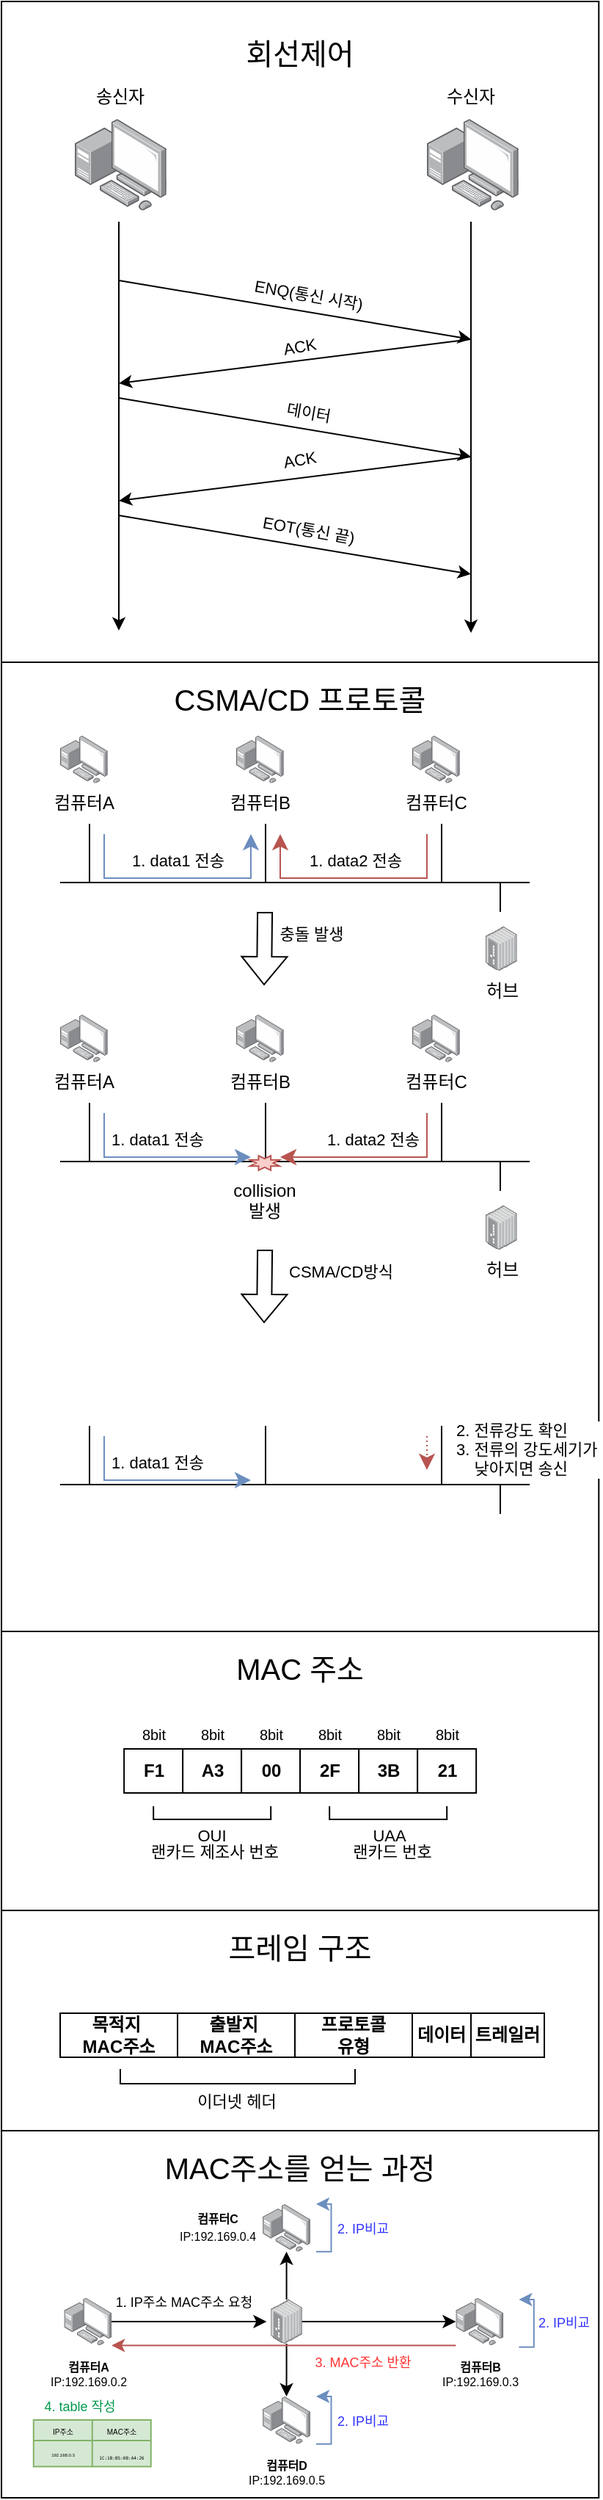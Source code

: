 <mxfile version="24.6.4" type="device">
  <diagram name="페이지-1" id="KsCMl-bCgQmfPF2eeVKp">
    <mxGraphModel dx="844" dy="642" grid="1" gridSize="10" guides="1" tooltips="1" connect="1" arrows="1" fold="1" page="1" pageScale="1" pageWidth="827" pageHeight="1169" math="0" shadow="0">
      <root>
        <mxCell id="0" />
        <mxCell id="1" parent="0" />
        <mxCell id="nM5_xXVfuns_7Hz3JYJI-85" value="" style="rounded=0;whiteSpace=wrap;html=1;" vertex="1" parent="1">
          <mxGeometry y="1450" width="407.14" height="250" as="geometry" />
        </mxCell>
        <mxCell id="nM5_xXVfuns_7Hz3JYJI-86" value="MAC주소를 얻는 과정" style="text;html=1;align=center;verticalAlign=middle;whiteSpace=wrap;rounded=0;fontSize=20;" vertex="1" parent="1">
          <mxGeometry x="107.14" y="1460" width="192.86" height="30" as="geometry" />
        </mxCell>
        <mxCell id="nM5_xXVfuns_7Hz3JYJI-48" value="" style="rounded=0;whiteSpace=wrap;html=1;" vertex="1" parent="1">
          <mxGeometry y="1300" width="407.14" height="150" as="geometry" />
        </mxCell>
        <mxCell id="nM5_xXVfuns_7Hz3JYJI-49" value="프레임 구조" style="text;html=1;align=center;verticalAlign=middle;whiteSpace=wrap;rounded=0;fontSize=20;" vertex="1" parent="1">
          <mxGeometry x="107.14" y="1310" width="192.86" height="30" as="geometry" />
        </mxCell>
        <mxCell id="nM5_xXVfuns_7Hz3JYJI-26" value="" style="rounded=0;whiteSpace=wrap;html=1;" vertex="1" parent="1">
          <mxGeometry y="1110" width="407.14" height="190" as="geometry" />
        </mxCell>
        <mxCell id="LLuFh1mj-3Ku0f0gM1qA-21" value="" style="rounded=0;whiteSpace=wrap;html=1;" parent="1" vertex="1">
          <mxGeometry y="450" width="407.14" height="660" as="geometry" />
        </mxCell>
        <mxCell id="LLuFh1mj-3Ku0f0gM1qA-18" value="" style="rounded=0;whiteSpace=wrap;html=1;" parent="1" vertex="1">
          <mxGeometry width="407.14" height="450" as="geometry" />
        </mxCell>
        <mxCell id="LLuFh1mj-3Ku0f0gM1qA-1" value="" style="image;points=[];aspect=fixed;html=1;align=center;shadow=0;dashed=0;image=img/lib/allied_telesis/computer_and_terminals/Personal_Computer_with_Server.svg;" parent="1" vertex="1">
          <mxGeometry x="50" y="80" width="62.4" height="62.4" as="geometry" />
        </mxCell>
        <mxCell id="LLuFh1mj-3Ku0f0gM1qA-2" value="" style="image;points=[];aspect=fixed;html=1;align=center;shadow=0;dashed=0;image=img/lib/allied_telesis/computer_and_terminals/Personal_Computer_with_Server.svg;" parent="1" vertex="1">
          <mxGeometry x="290" y="80" width="62.4" height="62.4" as="geometry" />
        </mxCell>
        <mxCell id="LLuFh1mj-3Ku0f0gM1qA-3" value="" style="endArrow=classic;html=1;rounded=0;" parent="1" edge="1">
          <mxGeometry width="50" height="50" relative="1" as="geometry">
            <mxPoint x="80" y="150" as="sourcePoint" />
            <mxPoint x="80" y="428.35" as="targetPoint" />
          </mxGeometry>
        </mxCell>
        <mxCell id="LLuFh1mj-3Ku0f0gM1qA-4" value="" style="endArrow=classic;html=1;rounded=0;exitX=0.481;exitY=0.988;exitDx=0;exitDy=0;exitPerimeter=0;" parent="1" edge="1">
          <mxGeometry width="50" height="50" relative="1" as="geometry">
            <mxPoint x="320.014" y="150.001" as="sourcePoint" />
            <mxPoint x="320" y="430" as="targetPoint" />
          </mxGeometry>
        </mxCell>
        <mxCell id="LLuFh1mj-3Ku0f0gM1qA-6" value="" style="endArrow=classic;html=1;rounded=0;" parent="1" edge="1">
          <mxGeometry width="50" height="50" relative="1" as="geometry">
            <mxPoint x="80" y="190" as="sourcePoint" />
            <mxPoint x="320" y="230" as="targetPoint" />
          </mxGeometry>
        </mxCell>
        <mxCell id="LLuFh1mj-3Ku0f0gM1qA-9" value="ENQ(통신 시작)" style="edgeLabel;html=1;align=center;verticalAlign=middle;resizable=0;points=[];rotation=10;" parent="LLuFh1mj-3Ku0f0gM1qA-6" vertex="1" connectable="0">
          <mxGeometry x="-0.058" y="2" relative="1" as="geometry">
            <mxPoint x="16" y="-7" as="offset" />
          </mxGeometry>
        </mxCell>
        <mxCell id="LLuFh1mj-3Ku0f0gM1qA-7" value="송신자" style="text;html=1;align=center;verticalAlign=middle;whiteSpace=wrap;rounded=0;" parent="1" vertex="1">
          <mxGeometry x="51.2" y="50" width="60" height="30" as="geometry" />
        </mxCell>
        <mxCell id="LLuFh1mj-3Ku0f0gM1qA-8" value="수신자" style="text;html=1;align=center;verticalAlign=middle;whiteSpace=wrap;rounded=0;" parent="1" vertex="1">
          <mxGeometry x="290" y="50" width="60" height="30" as="geometry" />
        </mxCell>
        <mxCell id="LLuFh1mj-3Ku0f0gM1qA-10" value="" style="endArrow=classic;html=1;rounded=0;" parent="1" edge="1">
          <mxGeometry width="50" height="50" relative="1" as="geometry">
            <mxPoint x="80" y="270" as="sourcePoint" />
            <mxPoint x="320" y="310" as="targetPoint" />
          </mxGeometry>
        </mxCell>
        <mxCell id="LLuFh1mj-3Ku0f0gM1qA-11" value="데이터" style="edgeLabel;html=1;align=center;verticalAlign=middle;resizable=0;points=[];rotation=10;" parent="LLuFh1mj-3Ku0f0gM1qA-10" vertex="1" connectable="0">
          <mxGeometry x="-0.058" y="2" relative="1" as="geometry">
            <mxPoint x="16" y="-7" as="offset" />
          </mxGeometry>
        </mxCell>
        <mxCell id="LLuFh1mj-3Ku0f0gM1qA-12" value="" style="endArrow=classic;html=1;rounded=0;" parent="1" edge="1">
          <mxGeometry width="50" height="50" relative="1" as="geometry">
            <mxPoint x="80" y="350" as="sourcePoint" />
            <mxPoint x="320" y="390" as="targetPoint" />
          </mxGeometry>
        </mxCell>
        <mxCell id="LLuFh1mj-3Ku0f0gM1qA-13" value="EOT(통신 끝)" style="edgeLabel;html=1;align=center;verticalAlign=middle;resizable=0;points=[];rotation=10;" parent="LLuFh1mj-3Ku0f0gM1qA-12" vertex="1" connectable="0">
          <mxGeometry x="-0.058" y="2" relative="1" as="geometry">
            <mxPoint x="16" y="-7" as="offset" />
          </mxGeometry>
        </mxCell>
        <mxCell id="LLuFh1mj-3Ku0f0gM1qA-14" value="" style="endArrow=classic;html=1;rounded=0;" parent="1" edge="1">
          <mxGeometry width="50" height="50" relative="1" as="geometry">
            <mxPoint x="320" y="230" as="sourcePoint" />
            <mxPoint x="80" y="260" as="targetPoint" />
          </mxGeometry>
        </mxCell>
        <mxCell id="LLuFh1mj-3Ku0f0gM1qA-15" value="ACK" style="edgeLabel;html=1;align=center;verticalAlign=middle;resizable=0;points=[];rotation=-10;" parent="LLuFh1mj-3Ku0f0gM1qA-14" vertex="1" connectable="0">
          <mxGeometry x="-0.058" y="2" relative="1" as="geometry">
            <mxPoint x="-4" y="-11" as="offset" />
          </mxGeometry>
        </mxCell>
        <mxCell id="LLuFh1mj-3Ku0f0gM1qA-16" value="" style="endArrow=classic;html=1;rounded=0;" parent="1" edge="1">
          <mxGeometry width="50" height="50" relative="1" as="geometry">
            <mxPoint x="320" y="310" as="sourcePoint" />
            <mxPoint x="80" y="340" as="targetPoint" />
          </mxGeometry>
        </mxCell>
        <mxCell id="LLuFh1mj-3Ku0f0gM1qA-17" value="ACK" style="edgeLabel;html=1;align=center;verticalAlign=middle;resizable=0;points=[];rotation=-10;" parent="LLuFh1mj-3Ku0f0gM1qA-16" vertex="1" connectable="0">
          <mxGeometry x="-0.058" y="2" relative="1" as="geometry">
            <mxPoint x="-4" y="-14" as="offset" />
          </mxGeometry>
        </mxCell>
        <mxCell id="LLuFh1mj-3Ku0f0gM1qA-19" value="회선제어" style="text;html=1;align=center;verticalAlign=middle;whiteSpace=wrap;rounded=0;fontSize=20;" parent="1" vertex="1">
          <mxGeometry x="157.14" y="20" width="92.86" height="30" as="geometry" />
        </mxCell>
        <mxCell id="LLuFh1mj-3Ku0f0gM1qA-20" value="컴퓨터A" style="image;points=[];aspect=fixed;html=1;align=center;shadow=0;dashed=0;image=img/lib/allied_telesis/computer_and_terminals/Personal_Computer_with_Server.svg;" parent="1" vertex="1">
          <mxGeometry x="40" y="500" width="32.4" height="32.4" as="geometry" />
        </mxCell>
        <mxCell id="LLuFh1mj-3Ku0f0gM1qA-22" value="컴퓨터B" style="image;points=[];aspect=fixed;html=1;align=center;shadow=0;dashed=0;image=img/lib/allied_telesis/computer_and_terminals/Personal_Computer_with_Server.svg;" parent="1" vertex="1">
          <mxGeometry x="160" y="500" width="32.4" height="32.4" as="geometry" />
        </mxCell>
        <mxCell id="LLuFh1mj-3Ku0f0gM1qA-23" value="컴퓨터C" style="image;points=[];aspect=fixed;html=1;align=center;shadow=0;dashed=0;image=img/lib/allied_telesis/computer_and_terminals/Personal_Computer_with_Server.svg;" parent="1" vertex="1">
          <mxGeometry x="280" y="500" width="32.4" height="32.4" as="geometry" />
        </mxCell>
        <mxCell id="LLuFh1mj-3Ku0f0gM1qA-24" value="허브" style="image;points=[];aspect=fixed;html=1;align=center;shadow=0;dashed=0;image=img/lib/allied_telesis/switch/Industrial_Ethernet_IE200.svg;" parent="1" vertex="1">
          <mxGeometry x="330" y="630" width="21.38" height="30" as="geometry" />
        </mxCell>
        <mxCell id="LLuFh1mj-3Ku0f0gM1qA-26" value="" style="endArrow=none;html=1;rounded=0;" parent="1" edge="1">
          <mxGeometry width="50" height="50" relative="1" as="geometry">
            <mxPoint x="40" y="600" as="sourcePoint" />
            <mxPoint x="360" y="600" as="targetPoint" />
          </mxGeometry>
        </mxCell>
        <mxCell id="LLuFh1mj-3Ku0f0gM1qA-27" value="" style="endArrow=none;html=1;rounded=0;" parent="1" edge="1">
          <mxGeometry width="50" height="50" relative="1" as="geometry">
            <mxPoint x="60" y="600" as="sourcePoint" />
            <mxPoint x="60" y="560" as="targetPoint" />
          </mxGeometry>
        </mxCell>
        <mxCell id="LLuFh1mj-3Ku0f0gM1qA-28" value="" style="endArrow=none;html=1;rounded=0;" parent="1" edge="1">
          <mxGeometry width="50" height="50" relative="1" as="geometry">
            <mxPoint x="180" y="600" as="sourcePoint" />
            <mxPoint x="180" y="560" as="targetPoint" />
          </mxGeometry>
        </mxCell>
        <mxCell id="LLuFh1mj-3Ku0f0gM1qA-31" value="" style="endArrow=none;html=1;rounded=0;" parent="1" edge="1">
          <mxGeometry width="50" height="50" relative="1" as="geometry">
            <mxPoint x="300" y="600" as="sourcePoint" />
            <mxPoint x="300" y="560" as="targetPoint" />
          </mxGeometry>
        </mxCell>
        <mxCell id="LLuFh1mj-3Ku0f0gM1qA-32" value="" style="endArrow=none;html=1;rounded=0;" parent="1" edge="1">
          <mxGeometry width="50" height="50" relative="1" as="geometry">
            <mxPoint x="340" y="620" as="sourcePoint" />
            <mxPoint x="340" y="600" as="targetPoint" />
          </mxGeometry>
        </mxCell>
        <mxCell id="LLuFh1mj-3Ku0f0gM1qA-33" value="" style="edgeStyle=elbowEdgeStyle;elbow=vertical;endArrow=classic;html=1;curved=0;rounded=0;endSize=8;startSize=8;fillColor=#dae8fc;strokeColor=#6c8ebf;" parent="1" edge="1">
          <mxGeometry width="50" height="50" relative="1" as="geometry">
            <mxPoint x="70" y="567" as="sourcePoint" />
            <mxPoint x="170" y="567" as="targetPoint" />
            <Array as="points">
              <mxPoint x="120" y="597" />
            </Array>
          </mxGeometry>
        </mxCell>
        <mxCell id="LLuFh1mj-3Ku0f0gM1qA-35" value="1. data1 전송" style="edgeLabel;html=1;align=center;verticalAlign=middle;resizable=0;points=[];" parent="LLuFh1mj-3Ku0f0gM1qA-33" vertex="1" connectable="0">
          <mxGeometry x="-0.062" y="1" relative="1" as="geometry">
            <mxPoint x="5" y="-11" as="offset" />
          </mxGeometry>
        </mxCell>
        <mxCell id="LLuFh1mj-3Ku0f0gM1qA-34" value="" style="edgeStyle=elbowEdgeStyle;elbow=vertical;endArrow=classic;html=1;curved=0;rounded=0;endSize=8;startSize=8;fillColor=#f8cecc;strokeColor=#b85450;" parent="1" edge="1">
          <mxGeometry width="50" height="50" relative="1" as="geometry">
            <mxPoint x="290" y="567" as="sourcePoint" />
            <mxPoint x="190" y="567" as="targetPoint" />
            <Array as="points">
              <mxPoint x="240" y="597" />
            </Array>
          </mxGeometry>
        </mxCell>
        <mxCell id="LLuFh1mj-3Ku0f0gM1qA-36" value="1. data2 전송" style="edgeLabel;html=1;align=center;verticalAlign=middle;resizable=0;points=[];" parent="LLuFh1mj-3Ku0f0gM1qA-34" vertex="1" connectable="0">
          <mxGeometry x="-0.167" relative="1" as="geometry">
            <mxPoint x="-13" y="-12" as="offset" />
          </mxGeometry>
        </mxCell>
        <mxCell id="LLuFh1mj-3Ku0f0gM1qA-37" value="컴퓨터A" style="image;points=[];aspect=fixed;html=1;align=center;shadow=0;dashed=0;image=img/lib/allied_telesis/computer_and_terminals/Personal_Computer_with_Server.svg;" parent="1" vertex="1">
          <mxGeometry x="40" y="690" width="32.4" height="32.4" as="geometry" />
        </mxCell>
        <mxCell id="LLuFh1mj-3Ku0f0gM1qA-38" value="컴퓨터B" style="image;points=[];aspect=fixed;html=1;align=center;shadow=0;dashed=0;image=img/lib/allied_telesis/computer_and_terminals/Personal_Computer_with_Server.svg;" parent="1" vertex="1">
          <mxGeometry x="160" y="690" width="32.4" height="32.4" as="geometry" />
        </mxCell>
        <mxCell id="LLuFh1mj-3Ku0f0gM1qA-39" value="컴퓨터C" style="image;points=[];aspect=fixed;html=1;align=center;shadow=0;dashed=0;image=img/lib/allied_telesis/computer_and_terminals/Personal_Computer_with_Server.svg;" parent="1" vertex="1">
          <mxGeometry x="280" y="690" width="32.4" height="32.4" as="geometry" />
        </mxCell>
        <mxCell id="LLuFh1mj-3Ku0f0gM1qA-40" value="허브" style="image;points=[];aspect=fixed;html=1;align=center;shadow=0;dashed=0;image=img/lib/allied_telesis/switch/Industrial_Ethernet_IE200.svg;" parent="1" vertex="1">
          <mxGeometry x="330" y="820" width="21.38" height="30" as="geometry" />
        </mxCell>
        <mxCell id="LLuFh1mj-3Ku0f0gM1qA-41" value="" style="endArrow=none;html=1;rounded=0;" parent="1" edge="1">
          <mxGeometry width="50" height="50" relative="1" as="geometry">
            <mxPoint x="40" y="790" as="sourcePoint" />
            <mxPoint x="360" y="790" as="targetPoint" />
          </mxGeometry>
        </mxCell>
        <mxCell id="LLuFh1mj-3Ku0f0gM1qA-42" value="" style="endArrow=none;html=1;rounded=0;" parent="1" edge="1">
          <mxGeometry width="50" height="50" relative="1" as="geometry">
            <mxPoint x="60" y="790" as="sourcePoint" />
            <mxPoint x="60" y="750" as="targetPoint" />
          </mxGeometry>
        </mxCell>
        <mxCell id="LLuFh1mj-3Ku0f0gM1qA-43" value="" style="endArrow=none;html=1;rounded=0;" parent="1" edge="1">
          <mxGeometry width="50" height="50" relative="1" as="geometry">
            <mxPoint x="180" y="790" as="sourcePoint" />
            <mxPoint x="180" y="750" as="targetPoint" />
          </mxGeometry>
        </mxCell>
        <mxCell id="LLuFh1mj-3Ku0f0gM1qA-44" value="" style="endArrow=none;html=1;rounded=0;" parent="1" edge="1">
          <mxGeometry width="50" height="50" relative="1" as="geometry">
            <mxPoint x="300" y="790" as="sourcePoint" />
            <mxPoint x="300" y="750" as="targetPoint" />
          </mxGeometry>
        </mxCell>
        <mxCell id="LLuFh1mj-3Ku0f0gM1qA-45" value="" style="endArrow=none;html=1;rounded=0;" parent="1" edge="1">
          <mxGeometry width="50" height="50" relative="1" as="geometry">
            <mxPoint x="340" y="810" as="sourcePoint" />
            <mxPoint x="340" y="790" as="targetPoint" />
          </mxGeometry>
        </mxCell>
        <mxCell id="LLuFh1mj-3Ku0f0gM1qA-46" value="" style="edgeStyle=elbowEdgeStyle;elbow=vertical;endArrow=classic;html=1;curved=0;rounded=0;endSize=8;startSize=8;fillColor=#dae8fc;strokeColor=#6c8ebf;" parent="1" edge="1">
          <mxGeometry width="50" height="50" relative="1" as="geometry">
            <mxPoint x="70" y="757" as="sourcePoint" />
            <mxPoint x="170" y="787" as="targetPoint" />
            <Array as="points">
              <mxPoint x="120" y="787" />
            </Array>
          </mxGeometry>
        </mxCell>
        <mxCell id="LLuFh1mj-3Ku0f0gM1qA-47" value="1. data1 전송" style="edgeLabel;html=1;align=center;verticalAlign=middle;resizable=0;points=[];" parent="LLuFh1mj-3Ku0f0gM1qA-46" vertex="1" connectable="0">
          <mxGeometry x="-0.062" y="1" relative="1" as="geometry">
            <mxPoint x="5" y="-11" as="offset" />
          </mxGeometry>
        </mxCell>
        <mxCell id="LLuFh1mj-3Ku0f0gM1qA-48" value="" style="edgeStyle=elbowEdgeStyle;elbow=vertical;endArrow=classic;html=1;curved=0;rounded=0;endSize=8;startSize=8;fillColor=#f8cecc;strokeColor=#b85450;" parent="1" edge="1">
          <mxGeometry width="50" height="50" relative="1" as="geometry">
            <mxPoint x="290" y="757" as="sourcePoint" />
            <mxPoint x="190" y="787" as="targetPoint" />
            <Array as="points">
              <mxPoint x="240" y="787" />
            </Array>
          </mxGeometry>
        </mxCell>
        <mxCell id="LLuFh1mj-3Ku0f0gM1qA-49" value="1. data2 전송" style="edgeLabel;html=1;align=center;verticalAlign=middle;resizable=0;points=[];" parent="LLuFh1mj-3Ku0f0gM1qA-48" vertex="1" connectable="0">
          <mxGeometry x="-0.167" relative="1" as="geometry">
            <mxPoint x="-13" y="-12" as="offset" />
          </mxGeometry>
        </mxCell>
        <mxCell id="LLuFh1mj-3Ku0f0gM1qA-50" value="collision&lt;div&gt;발생&lt;/div&gt;" style="verticalLabelPosition=bottom;verticalAlign=top;html=1;shape=mxgraph.basic.8_point_star;fillColor=#f8cecc;strokeColor=#b85450;" parent="1" vertex="1">
          <mxGeometry x="169.4" y="786" width="20" height="10" as="geometry" />
        </mxCell>
        <mxCell id="LLuFh1mj-3Ku0f0gM1qA-52" value="" style="shape=flexArrow;endArrow=classic;html=1;rounded=0;" parent="1" edge="1">
          <mxGeometry width="50" height="50" relative="1" as="geometry">
            <mxPoint x="179.56" y="620" as="sourcePoint" />
            <mxPoint x="179" y="670" as="targetPoint" />
          </mxGeometry>
        </mxCell>
        <mxCell id="LLuFh1mj-3Ku0f0gM1qA-67" value="충돌 발생" style="edgeLabel;html=1;align=center;verticalAlign=middle;resizable=0;points=[];" parent="LLuFh1mj-3Ku0f0gM1qA-52" vertex="1" connectable="0">
          <mxGeometry x="-0.42" relative="1" as="geometry">
            <mxPoint x="31" as="offset" />
          </mxGeometry>
        </mxCell>
        <mxCell id="LLuFh1mj-3Ku0f0gM1qA-53" value="&lt;font style=&quot;font-size: 8px;&quot;&gt;&lt;b&gt;컴퓨터A&lt;/b&gt;&lt;/font&gt;&lt;div style=&quot;font-size: 8px;&quot;&gt;&lt;font style=&quot;font-size: 8px;&quot;&gt;IP:192.169.0.2&lt;/font&gt;&lt;/div&gt;" style="image;points=[[0,0,0,0,0],[0,0.5,0,0,0],[0,1,0,0,0],[0.5,0,0,0,0],[0.5,1,0,0,0],[1,0,0,0,0],[1,0.5,0,0,0],[1,1,0,0,0]];aspect=fixed;html=1;align=center;shadow=0;dashed=0;image=img/lib/allied_telesis/computer_and_terminals/Personal_Computer_with_Server.svg;" parent="1" vertex="1">
          <mxGeometry x="42.69" y="1563.8" width="32.4" height="32.4" as="geometry" />
        </mxCell>
        <mxCell id="nM5_xXVfuns_7Hz3JYJI-54" style="edgeStyle=orthogonalEdgeStyle;rounded=0;orthogonalLoop=1;jettySize=auto;html=1;entryX=0.5;entryY=1;entryDx=0;entryDy=0;entryPerimeter=0;" edge="1" parent="1" source="LLuFh1mj-3Ku0f0gM1qA-56" target="nM5_xXVfuns_7Hz3JYJI-51">
          <mxGeometry relative="1" as="geometry">
            <mxPoint x="194.26" y="1534" as="targetPoint" />
          </mxGeometry>
        </mxCell>
        <mxCell id="LLuFh1mj-3Ku0f0gM1qA-56" value="" style="image;points=[];aspect=fixed;html=1;align=center;shadow=0;dashed=0;image=img/lib/allied_telesis/switch/Industrial_Ethernet_IE200.svg;" parent="1" vertex="1">
          <mxGeometry x="183.57" y="1565" width="21.38" height="30" as="geometry" />
        </mxCell>
        <mxCell id="LLuFh1mj-3Ku0f0gM1qA-57" value="" style="endArrow=none;html=1;rounded=0;" parent="1" edge="1">
          <mxGeometry width="50" height="50" relative="1" as="geometry">
            <mxPoint x="40" y="1010" as="sourcePoint" />
            <mxPoint x="360" y="1010" as="targetPoint" />
          </mxGeometry>
        </mxCell>
        <mxCell id="LLuFh1mj-3Ku0f0gM1qA-58" value="" style="endArrow=none;html=1;rounded=0;" parent="1" edge="1">
          <mxGeometry width="50" height="50" relative="1" as="geometry">
            <mxPoint x="60" y="1010" as="sourcePoint" />
            <mxPoint x="60" y="970" as="targetPoint" />
          </mxGeometry>
        </mxCell>
        <mxCell id="LLuFh1mj-3Ku0f0gM1qA-59" value="" style="endArrow=none;html=1;rounded=0;" parent="1" edge="1">
          <mxGeometry width="50" height="50" relative="1" as="geometry">
            <mxPoint x="180" y="1010" as="sourcePoint" />
            <mxPoint x="180" y="970" as="targetPoint" />
          </mxGeometry>
        </mxCell>
        <mxCell id="LLuFh1mj-3Ku0f0gM1qA-60" value="" style="endArrow=none;html=1;rounded=0;" parent="1" edge="1">
          <mxGeometry width="50" height="50" relative="1" as="geometry">
            <mxPoint x="300" y="1010" as="sourcePoint" />
            <mxPoint x="300" y="970" as="targetPoint" />
          </mxGeometry>
        </mxCell>
        <mxCell id="LLuFh1mj-3Ku0f0gM1qA-61" value="" style="endArrow=none;html=1;rounded=0;" parent="1" edge="1">
          <mxGeometry width="50" height="50" relative="1" as="geometry">
            <mxPoint x="340" y="1030" as="sourcePoint" />
            <mxPoint x="340" y="1010" as="targetPoint" />
          </mxGeometry>
        </mxCell>
        <mxCell id="LLuFh1mj-3Ku0f0gM1qA-62" value="" style="edgeStyle=elbowEdgeStyle;elbow=vertical;endArrow=classic;html=1;curved=0;rounded=0;endSize=8;startSize=8;fillColor=#dae8fc;strokeColor=#6c8ebf;" parent="1" edge="1">
          <mxGeometry width="50" height="50" relative="1" as="geometry">
            <mxPoint x="70" y="977" as="sourcePoint" />
            <mxPoint x="170" y="1007" as="targetPoint" />
            <Array as="points">
              <mxPoint x="120" y="1007" />
            </Array>
          </mxGeometry>
        </mxCell>
        <mxCell id="LLuFh1mj-3Ku0f0gM1qA-63" value="1. data1 전송" style="edgeLabel;html=1;align=center;verticalAlign=middle;resizable=0;points=[];" parent="LLuFh1mj-3Ku0f0gM1qA-62" vertex="1" connectable="0">
          <mxGeometry x="-0.062" y="1" relative="1" as="geometry">
            <mxPoint x="5" y="-11" as="offset" />
          </mxGeometry>
        </mxCell>
        <mxCell id="LLuFh1mj-3Ku0f0gM1qA-64" value="" style="edgeStyle=elbowEdgeStyle;elbow=vertical;endArrow=classic;html=1;curved=0;rounded=0;endSize=8;startSize=8;fillColor=#f8cecc;strokeColor=#b85450;dashed=1;dashPattern=1 2;" parent="1" edge="1">
          <mxGeometry width="50" height="50" relative="1" as="geometry">
            <mxPoint x="290" y="977" as="sourcePoint" />
            <mxPoint x="290" y="1000" as="targetPoint" />
            <Array as="points" />
          </mxGeometry>
        </mxCell>
        <mxCell id="LLuFh1mj-3Ku0f0gM1qA-65" value="2. 전류강도 확인&lt;div&gt;3. 전류의 강도세기가&amp;nbsp;&lt;/div&gt;&lt;div&gt;&amp;nbsp; &amp;nbsp; 낮아지면 송신&lt;/div&gt;" style="edgeLabel;html=1;align=left;verticalAlign=middle;resizable=0;points=[];" parent="LLuFh1mj-3Ku0f0gM1qA-64" vertex="1" connectable="0">
          <mxGeometry x="-0.167" relative="1" as="geometry">
            <mxPoint x="18" y="-1" as="offset" />
          </mxGeometry>
        </mxCell>
        <mxCell id="LLuFh1mj-3Ku0f0gM1qA-68" value="" style="shape=flexArrow;endArrow=classic;html=1;rounded=0;" parent="1" edge="1">
          <mxGeometry width="50" height="50" relative="1" as="geometry">
            <mxPoint x="179.56" y="850" as="sourcePoint" />
            <mxPoint x="179" y="900" as="targetPoint" />
          </mxGeometry>
        </mxCell>
        <mxCell id="LLuFh1mj-3Ku0f0gM1qA-69" value="CSMA/CD방식" style="edgeLabel;html=1;align=center;verticalAlign=middle;resizable=0;points=[];" parent="LLuFh1mj-3Ku0f0gM1qA-68" vertex="1" connectable="0">
          <mxGeometry x="-0.42" relative="1" as="geometry">
            <mxPoint x="51" as="offset" />
          </mxGeometry>
        </mxCell>
        <mxCell id="LLuFh1mj-3Ku0f0gM1qA-70" value="CSMA/CD 프로토콜" style="text;html=1;align=center;verticalAlign=middle;whiteSpace=wrap;rounded=0;fontSize=20;" parent="1" vertex="1">
          <mxGeometry x="107.14" y="460" width="192.86" height="30" as="geometry" />
        </mxCell>
        <mxCell id="nM5_xXVfuns_7Hz3JYJI-22" style="edgeStyle=orthogonalEdgeStyle;rounded=0;orthogonalLoop=1;jettySize=auto;html=1;entryX=0.5;entryY=1;entryDx=0;entryDy=0;endArrow=none;endFill=0;" edge="1" parent="1">
          <mxGeometry relative="1" as="geometry">
            <mxPoint x="103.57" y="1229" as="sourcePoint" />
            <mxPoint x="183.57" y="1229" as="targetPoint" />
            <Array as="points">
              <mxPoint x="103.57" y="1238" />
              <mxPoint x="183.57" y="1238" />
            </Array>
          </mxGeometry>
        </mxCell>
        <mxCell id="nM5_xXVfuns_7Hz3JYJI-24" value="OUI" style="edgeLabel;html=1;align=center;verticalAlign=middle;resizable=0;points=[];" vertex="1" connectable="0" parent="nM5_xXVfuns_7Hz3JYJI-22">
          <mxGeometry x="0.034" relative="1" as="geometry">
            <mxPoint x="-2" y="11" as="offset" />
          </mxGeometry>
        </mxCell>
        <mxCell id="nM5_xXVfuns_7Hz3JYJI-27" value="랜카드 제조사 번호" style="edgeLabel;html=1;align=center;verticalAlign=middle;resizable=0;points=[];" vertex="1" connectable="0" parent="nM5_xXVfuns_7Hz3JYJI-22">
          <mxGeometry x="0.02" y="1" relative="1" as="geometry">
            <mxPoint y="23" as="offset" />
          </mxGeometry>
        </mxCell>
        <mxCell id="nM5_xXVfuns_7Hz3JYJI-1" value="F1" style="rounded=0;whiteSpace=wrap;html=1;fontStyle=1" vertex="1" parent="1">
          <mxGeometry x="83.57" y="1190" width="40" height="30" as="geometry" />
        </mxCell>
        <mxCell id="nM5_xXVfuns_7Hz3JYJI-3" value="8bit" style="text;html=1;align=center;verticalAlign=middle;whiteSpace=wrap;rounded=0;fontSize=10;" vertex="1" parent="1">
          <mxGeometry x="94.77" y="1170" width="17.6" height="20" as="geometry" />
        </mxCell>
        <mxCell id="nM5_xXVfuns_7Hz3JYJI-12" value="A3" style="rounded=0;whiteSpace=wrap;html=1;fontStyle=1" vertex="1" parent="1">
          <mxGeometry x="123.57" y="1190" width="40" height="30" as="geometry" />
        </mxCell>
        <mxCell id="nM5_xXVfuns_7Hz3JYJI-13" value="8bit" style="text;html=1;align=center;verticalAlign=middle;whiteSpace=wrap;rounded=0;fontSize=10;" vertex="1" parent="1">
          <mxGeometry x="134.77" y="1170" width="17.6" height="20" as="geometry" />
        </mxCell>
        <mxCell id="nM5_xXVfuns_7Hz3JYJI-14" value="00" style="rounded=0;whiteSpace=wrap;html=1;fontStyle=1" vertex="1" parent="1">
          <mxGeometry x="163.57" y="1190" width="40" height="30" as="geometry" />
        </mxCell>
        <mxCell id="nM5_xXVfuns_7Hz3JYJI-15" value="8bit" style="text;html=1;align=center;verticalAlign=middle;whiteSpace=wrap;rounded=0;fontSize=10;" vertex="1" parent="1">
          <mxGeometry x="174.77" y="1170" width="17.6" height="20" as="geometry" />
        </mxCell>
        <mxCell id="nM5_xXVfuns_7Hz3JYJI-23" style="edgeStyle=orthogonalEdgeStyle;rounded=0;orthogonalLoop=1;jettySize=auto;html=1;entryX=0.5;entryY=1;entryDx=0;entryDy=0;strokeColor=default;align=center;verticalAlign=middle;fontFamily=Helvetica;fontSize=11;fontColor=default;labelBackgroundColor=default;endArrow=none;endFill=0;" edge="1" parent="1">
          <mxGeometry relative="1" as="geometry">
            <mxPoint x="223.57" y="1229" as="sourcePoint" />
            <mxPoint x="303.57" y="1229" as="targetPoint" />
            <Array as="points">
              <mxPoint x="223.57" y="1238" />
              <mxPoint x="303.57" y="1238" />
            </Array>
          </mxGeometry>
        </mxCell>
        <mxCell id="nM5_xXVfuns_7Hz3JYJI-25" value="UAA" style="edgeLabel;html=1;align=center;verticalAlign=middle;resizable=0;points=[];" vertex="1" connectable="0" parent="nM5_xXVfuns_7Hz3JYJI-23">
          <mxGeometry x="0.045" y="-1" relative="1" as="geometry">
            <mxPoint x="-2" y="10" as="offset" />
          </mxGeometry>
        </mxCell>
        <mxCell id="nM5_xXVfuns_7Hz3JYJI-28" value="랜카드 번호" style="edgeLabel;html=1;align=center;verticalAlign=middle;resizable=0;points=[];" vertex="1" connectable="0" parent="nM5_xXVfuns_7Hz3JYJI-23">
          <mxGeometry x="0.037" relative="1" as="geometry">
            <mxPoint y="22" as="offset" />
          </mxGeometry>
        </mxCell>
        <mxCell id="nM5_xXVfuns_7Hz3JYJI-16" value="2F" style="rounded=0;whiteSpace=wrap;html=1;fontStyle=1" vertex="1" parent="1">
          <mxGeometry x="203.57" y="1190" width="40" height="30" as="geometry" />
        </mxCell>
        <mxCell id="nM5_xXVfuns_7Hz3JYJI-17" value="8bit" style="text;html=1;align=center;verticalAlign=middle;whiteSpace=wrap;rounded=0;fontSize=10;" vertex="1" parent="1">
          <mxGeometry x="214.77" y="1170" width="17.6" height="20" as="geometry" />
        </mxCell>
        <mxCell id="nM5_xXVfuns_7Hz3JYJI-18" value="3B" style="rounded=0;whiteSpace=wrap;html=1;fontStyle=1" vertex="1" parent="1">
          <mxGeometry x="243.57" y="1190" width="40" height="30" as="geometry" />
        </mxCell>
        <mxCell id="nM5_xXVfuns_7Hz3JYJI-19" value="8bit" style="text;html=1;align=center;verticalAlign=middle;whiteSpace=wrap;rounded=0;fontSize=10;" vertex="1" parent="1">
          <mxGeometry x="254.77" y="1170" width="17.6" height="20" as="geometry" />
        </mxCell>
        <mxCell id="nM5_xXVfuns_7Hz3JYJI-20" value="21" style="rounded=0;whiteSpace=wrap;html=1;fontStyle=1" vertex="1" parent="1">
          <mxGeometry x="283.57" y="1190" width="40" height="30" as="geometry" />
        </mxCell>
        <mxCell id="nM5_xXVfuns_7Hz3JYJI-21" value="8bit" style="text;html=1;align=center;verticalAlign=middle;whiteSpace=wrap;rounded=0;fontSize=10;" vertex="1" parent="1">
          <mxGeometry x="294.77" y="1170" width="17.6" height="20" as="geometry" />
        </mxCell>
        <mxCell id="nM5_xXVfuns_7Hz3JYJI-29" value="MAC 주소" style="text;html=1;align=center;verticalAlign=middle;whiteSpace=wrap;rounded=0;fontSize=20;" vertex="1" parent="1">
          <mxGeometry x="107.14" y="1120" width="192.86" height="30" as="geometry" />
        </mxCell>
        <mxCell id="nM5_xXVfuns_7Hz3JYJI-46" style="edgeStyle=orthogonalEdgeStyle;rounded=0;orthogonalLoop=1;jettySize=auto;html=1;entryX=0.5;entryY=1;entryDx=0;entryDy=0;strokeColor=default;align=center;verticalAlign=middle;fontFamily=Helvetica;fontSize=11;fontColor=default;labelBackgroundColor=default;endArrow=none;endFill=0;" edge="1" parent="1">
          <mxGeometry relative="1" as="geometry">
            <mxPoint x="81" y="1408" as="sourcePoint" />
            <mxPoint x="241" y="1408" as="targetPoint" />
            <Array as="points">
              <mxPoint x="81" y="1418" />
              <mxPoint x="241" y="1418" />
            </Array>
          </mxGeometry>
        </mxCell>
        <mxCell id="nM5_xXVfuns_7Hz3JYJI-47" value="이더넷 헤더" style="edgeLabel;html=1;align=center;verticalAlign=middle;resizable=0;points=[];" vertex="1" connectable="0" parent="nM5_xXVfuns_7Hz3JYJI-46">
          <mxGeometry x="0.008" y="-1" relative="1" as="geometry">
            <mxPoint x="-2" y="11" as="offset" />
          </mxGeometry>
        </mxCell>
        <mxCell id="nM5_xXVfuns_7Hz3JYJI-30" value="목적지&amp;nbsp;&lt;div&gt;MAC주소&lt;/div&gt;" style="rounded=0;whiteSpace=wrap;html=1;fontStyle=1" vertex="1" parent="1">
          <mxGeometry x="40" y="1370" width="80" height="30" as="geometry" />
        </mxCell>
        <mxCell id="nM5_xXVfuns_7Hz3JYJI-42" value="출발지&amp;nbsp;&lt;div&gt;MAC주소&lt;/div&gt;" style="rounded=0;whiteSpace=wrap;html=1;fontStyle=1" vertex="1" parent="1">
          <mxGeometry x="120" y="1370" width="80" height="30" as="geometry" />
        </mxCell>
        <mxCell id="nM5_xXVfuns_7Hz3JYJI-43" value="프로토콜&lt;div&gt;유형&lt;/div&gt;" style="rounded=0;whiteSpace=wrap;html=1;fontStyle=1" vertex="1" parent="1">
          <mxGeometry x="200" y="1370" width="80" height="30" as="geometry" />
        </mxCell>
        <mxCell id="nM5_xXVfuns_7Hz3JYJI-44" value="데이터" style="rounded=0;whiteSpace=wrap;html=1;fontStyle=1" vertex="1" parent="1">
          <mxGeometry x="280" y="1370" width="40" height="30" as="geometry" />
        </mxCell>
        <mxCell id="nM5_xXVfuns_7Hz3JYJI-45" value="트레일러" style="rounded=0;whiteSpace=wrap;html=1;fontStyle=1" vertex="1" parent="1">
          <mxGeometry x="320" y="1370" width="50" height="30" as="geometry" />
        </mxCell>
        <mxCell id="nM5_xXVfuns_7Hz3JYJI-50" value="&lt;font style=&quot;font-size: 8px;&quot;&gt;&lt;b&gt;컴퓨터B&lt;/b&gt;&lt;/font&gt;&lt;div style=&quot;font-size: 8px;&quot;&gt;IP:192.169.0.3&lt;/div&gt;" style="image;points=[[0,0,0,0,0],[0,0.5,0,0,0],[0,1,0,0,0],[0.5,0,0,0,0],[0.5,1,0,0,0],[1,0,0,0,0],[1,0.5,0,0,0],[1,1,0,0,0]];aspect=fixed;html=1;align=center;shadow=0;dashed=0;image=img/lib/allied_telesis/computer_and_terminals/Personal_Computer_with_Server.svg;" vertex="1" parent="1">
          <mxGeometry x="309.69" y="1563.8" width="32.4" height="32.4" as="geometry" />
        </mxCell>
        <mxCell id="nM5_xXVfuns_7Hz3JYJI-51" value="" style="image;points=[[0,0,0,0,0],[0,0.5,0,0,0],[0,1,0,0,0],[0.5,0,0,0,0],[0.5,1,0,0,0],[1,0,0,0,0],[1,0.5,0,0,0],[1,1,0,0,0]];aspect=fixed;html=1;align=center;shadow=0;dashed=0;image=img/lib/allied_telesis/computer_and_terminals/Personal_Computer_with_Server.svg;" vertex="1" parent="1">
          <mxGeometry x="178.06" y="1500" width="32.4" height="32.4" as="geometry" />
        </mxCell>
        <mxCell id="nM5_xXVfuns_7Hz3JYJI-59" style="edgeStyle=orthogonalEdgeStyle;rounded=0;orthogonalLoop=1;jettySize=auto;html=1;exitX=1;exitY=1;exitDx=0;exitDy=0;exitPerimeter=0;entryX=1;entryY=0;entryDx=0;entryDy=0;entryPerimeter=0;fillColor=#dae8fc;strokeColor=#6c8ebf;" edge="1" parent="1">
          <mxGeometry relative="1" as="geometry">
            <mxPoint x="214.53" y="1631" as="targetPoint" />
            <mxPoint x="214.53" y="1663.4" as="sourcePoint" />
            <Array as="points">
              <mxPoint x="224.76" y="1663" />
              <mxPoint x="224.76" y="1631" />
            </Array>
          </mxGeometry>
        </mxCell>
        <mxCell id="nM5_xXVfuns_7Hz3JYJI-65" value="&lt;span style=&quot;color: rgb(51, 51, 255); font-size: 9px;&quot;&gt;2. IP비교&lt;/span&gt;" style="edgeLabel;html=1;align=center;verticalAlign=middle;resizable=0;points=[];" vertex="1" connectable="0" parent="nM5_xXVfuns_7Hz3JYJI-59">
          <mxGeometry x="-0.064" relative="1" as="geometry">
            <mxPoint x="21" y="-2" as="offset" />
          </mxGeometry>
        </mxCell>
        <mxCell id="nM5_xXVfuns_7Hz3JYJI-52" value="&lt;font style=&quot;font-size: 8px;&quot;&gt;&lt;b&gt;컴퓨터D&lt;/b&gt;&lt;/font&gt;&lt;div style=&quot;font-size: 8px;&quot;&gt;IP:192.169.0.5&lt;/div&gt;" style="image;points=[[0,0,0,0,0],[0,0.5,0,0,0],[0,1,0,0,0],[0.5,0,0,0,0],[0.5,1,0,0,0],[1,0,0,0,0],[1,0.5,0,0,0],[1,1,0,0,0]];aspect=fixed;html=1;align=center;shadow=0;dashed=0;image=img/lib/allied_telesis/computer_and_terminals/Personal_Computer_with_Server.svg;" vertex="1" parent="1">
          <mxGeometry x="178.06" y="1631" width="32.4" height="32.4" as="geometry" />
        </mxCell>
        <mxCell id="nM5_xXVfuns_7Hz3JYJI-53" style="edgeStyle=orthogonalEdgeStyle;rounded=0;orthogonalLoop=1;jettySize=auto;html=1;" edge="1" parent="1" source="LLuFh1mj-3Ku0f0gM1qA-53">
          <mxGeometry relative="1" as="geometry">
            <mxPoint x="180.69" y="1580" as="targetPoint" />
          </mxGeometry>
        </mxCell>
        <mxCell id="nM5_xXVfuns_7Hz3JYJI-58" value="1. IP주소 MAC주소 요청" style="edgeLabel;html=1;align=center;verticalAlign=middle;resizable=0;points=[];fontSize=9;" vertex="1" connectable="0" parent="nM5_xXVfuns_7Hz3JYJI-53">
          <mxGeometry x="-0.266" y="1" relative="1" as="geometry">
            <mxPoint x="10" y="-12" as="offset" />
          </mxGeometry>
        </mxCell>
        <mxCell id="nM5_xXVfuns_7Hz3JYJI-55" style="edgeStyle=orthogonalEdgeStyle;rounded=0;orthogonalLoop=1;jettySize=auto;html=1;entryX=0.5;entryY=0;entryDx=0;entryDy=0;entryPerimeter=0;" edge="1" parent="1" source="LLuFh1mj-3Ku0f0gM1qA-56" target="nM5_xXVfuns_7Hz3JYJI-52">
          <mxGeometry relative="1" as="geometry" />
        </mxCell>
        <mxCell id="nM5_xXVfuns_7Hz3JYJI-56" style="edgeStyle=orthogonalEdgeStyle;rounded=0;orthogonalLoop=1;jettySize=auto;html=1;entryX=0;entryY=0.5;entryDx=0;entryDy=0;entryPerimeter=0;" edge="1" parent="1" source="LLuFh1mj-3Ku0f0gM1qA-56" target="nM5_xXVfuns_7Hz3JYJI-50">
          <mxGeometry relative="1" as="geometry" />
        </mxCell>
        <mxCell id="nM5_xXVfuns_7Hz3JYJI-57" value="&lt;font style=&quot;text-wrap: nowrap; font-size: 8px;&quot;&gt;&lt;b&gt;컴퓨터C&lt;/b&gt;&lt;/font&gt;&lt;div style=&quot;text-wrap: nowrap; font-size: 8px;&quot;&gt;IP:192.169.0.4&lt;/div&gt;" style="text;html=1;align=center;verticalAlign=bottom;whiteSpace=wrap;rounded=0;fontSize=20;" vertex="1" parent="1">
          <mxGeometry x="118.11" y="1500" width="59.29" height="30" as="geometry" />
        </mxCell>
        <mxCell id="nM5_xXVfuns_7Hz3JYJI-61" style="edgeStyle=orthogonalEdgeStyle;rounded=0;orthogonalLoop=1;jettySize=auto;html=1;exitX=1;exitY=1;exitDx=0;exitDy=0;exitPerimeter=0;entryX=1;entryY=0;entryDx=0;entryDy=0;entryPerimeter=0;fillColor=#dae8fc;strokeColor=#6c8ebf;" edge="1" parent="1">
          <mxGeometry relative="1" as="geometry">
            <mxPoint x="214.5" y="1500" as="targetPoint" />
            <mxPoint x="214.5" y="1532.4" as="sourcePoint" />
            <Array as="points">
              <mxPoint x="224.73" y="1532" />
              <mxPoint x="224.73" y="1500" />
            </Array>
          </mxGeometry>
        </mxCell>
        <mxCell id="nM5_xXVfuns_7Hz3JYJI-64" value="&lt;span style=&quot;font-size: 9px;&quot;&gt;2. IP비교&lt;/span&gt;" style="edgeLabel;html=1;align=center;verticalAlign=middle;resizable=0;points=[];fontColor=#3333FF;" vertex="1" connectable="0" parent="nM5_xXVfuns_7Hz3JYJI-61">
          <mxGeometry x="-0.076" relative="1" as="geometry">
            <mxPoint x="21" y="-2" as="offset" />
          </mxGeometry>
        </mxCell>
        <mxCell id="nM5_xXVfuns_7Hz3JYJI-62" style="edgeStyle=orthogonalEdgeStyle;rounded=0;orthogonalLoop=1;jettySize=auto;html=1;exitX=1;exitY=1;exitDx=0;exitDy=0;exitPerimeter=0;entryX=1;entryY=0;entryDx=0;entryDy=0;entryPerimeter=0;fillColor=#dae8fc;strokeColor=#6c8ebf;" edge="1" parent="1">
          <mxGeometry relative="1" as="geometry">
            <mxPoint x="352.69" y="1565" as="targetPoint" />
            <mxPoint x="352.69" y="1597.4" as="sourcePoint" />
            <Array as="points">
              <mxPoint x="362.92" y="1597" />
              <mxPoint x="362.92" y="1565" />
            </Array>
          </mxGeometry>
        </mxCell>
        <mxCell id="nM5_xXVfuns_7Hz3JYJI-66" value="&lt;span style=&quot;color: rgb(51, 51, 255); font-size: 9px;&quot;&gt;2. IP비교&lt;/span&gt;" style="edgeLabel;html=1;align=center;verticalAlign=middle;resizable=0;points=[];" vertex="1" connectable="0" parent="nM5_xXVfuns_7Hz3JYJI-62">
          <mxGeometry x="0.018" relative="1" as="geometry">
            <mxPoint x="20" y="-1" as="offset" />
          </mxGeometry>
        </mxCell>
        <mxCell id="nM5_xXVfuns_7Hz3JYJI-67" style="edgeStyle=orthogonalEdgeStyle;rounded=0;orthogonalLoop=1;jettySize=auto;html=1;exitX=0;exitY=1;exitDx=0;exitDy=0;exitPerimeter=0;entryX=1;entryY=1;entryDx=0;entryDy=0;entryPerimeter=0;fillColor=#f8cecc;strokeColor=#b85450;" edge="1" parent="1" source="nM5_xXVfuns_7Hz3JYJI-50" target="LLuFh1mj-3Ku0f0gM1qA-53">
          <mxGeometry relative="1" as="geometry">
            <mxPoint x="309.69" y="1588" as="sourcePoint" />
            <mxPoint x="163.287" y="1587.85" as="targetPoint" />
            <Array as="points">
              <mxPoint x="260.69" y="1597" />
              <mxPoint x="260.69" y="1597" />
            </Array>
          </mxGeometry>
        </mxCell>
        <mxCell id="nM5_xXVfuns_7Hz3JYJI-68" value="&lt;span style=&quot;font-size: 9px;&quot;&gt;&lt;font color=&quot;#ff3333&quot;&gt;3. MAC주소 반환&lt;/font&gt;&lt;/span&gt;" style="edgeLabel;html=1;align=center;verticalAlign=middle;resizable=0;points=[];" vertex="1" connectable="0" parent="nM5_xXVfuns_7Hz3JYJI-67">
          <mxGeometry x="-0.072" relative="1" as="geometry">
            <mxPoint x="45" y="11" as="offset" />
          </mxGeometry>
        </mxCell>
        <mxCell id="nM5_xXVfuns_7Hz3JYJI-70" value="" style="shape=table;startSize=0;container=1;collapsible=0;childLayout=tableLayout;fontSize=10;spacing=0;spacingTop=-3;fillColor=#d5e8d4;strokeColor=#82b366;" vertex="1" parent="1">
          <mxGeometry x="21.89" y="1647" width="80" height="31.8" as="geometry" />
        </mxCell>
        <mxCell id="nM5_xXVfuns_7Hz3JYJI-71" value="" style="shape=tableRow;horizontal=0;startSize=0;swimlaneHead=0;swimlaneBody=0;strokeColor=inherit;top=0;left=0;bottom=0;right=0;collapsible=0;dropTarget=0;fillColor=none;points=[[0,0.5],[1,0.5]];portConstraint=eastwest;fontSize=5;" vertex="1" parent="nM5_xXVfuns_7Hz3JYJI-70">
          <mxGeometry width="80" height="14" as="geometry" />
        </mxCell>
        <mxCell id="nM5_xXVfuns_7Hz3JYJI-72" value="&lt;font style=&quot;font-size: 5px;&quot;&gt;IP주소&lt;/font&gt;" style="shape=partialRectangle;html=1;connectable=0;strokeColor=inherit;overflow=hidden;fillColor=none;top=0;left=0;bottom=0;right=0;pointerEvents=1;fontSize=5;whiteSpace=wrap;" vertex="1" parent="nM5_xXVfuns_7Hz3JYJI-71">
          <mxGeometry width="40" height="14" as="geometry">
            <mxRectangle width="40" height="14" as="alternateBounds" />
          </mxGeometry>
        </mxCell>
        <mxCell id="nM5_xXVfuns_7Hz3JYJI-73" value="&lt;font style=&quot;font-size: 5px;&quot;&gt;MAC주소&lt;/font&gt;" style="shape=partialRectangle;html=1;whiteSpace=wrap;connectable=0;strokeColor=inherit;overflow=hidden;fillColor=none;top=0;left=0;bottom=0;right=0;pointerEvents=1;fontSize=5;spacing=1;" vertex="1" parent="nM5_xXVfuns_7Hz3JYJI-71">
          <mxGeometry x="40" width="40" height="14" as="geometry">
            <mxRectangle width="40" height="14" as="alternateBounds" />
          </mxGeometry>
        </mxCell>
        <mxCell id="nM5_xXVfuns_7Hz3JYJI-75" value="" style="shape=tableRow;horizontal=0;startSize=0;swimlaneHead=0;swimlaneBody=0;strokeColor=inherit;top=0;left=0;bottom=0;right=0;collapsible=0;dropTarget=0;fillColor=none;points=[[0,0.5],[1,0.5]];portConstraint=eastwest;fontSize=5;" vertex="1" parent="nM5_xXVfuns_7Hz3JYJI-70">
          <mxGeometry y="14" width="80" height="18" as="geometry" />
        </mxCell>
        <mxCell id="nM5_xXVfuns_7Hz3JYJI-76" value="&lt;font style=&quot;font-size: 3px;&quot;&gt;192.168.0.3&lt;/font&gt;" style="shape=partialRectangle;html=1;whiteSpace=wrap;connectable=0;strokeColor=inherit;overflow=hidden;fillColor=none;top=0;left=0;bottom=0;right=0;pointerEvents=1;fontSize=5;" vertex="1" parent="nM5_xXVfuns_7Hz3JYJI-75">
          <mxGeometry width="40" height="18" as="geometry">
            <mxRectangle width="40" height="18" as="alternateBounds" />
          </mxGeometry>
        </mxCell>
        <mxCell id="nM5_xXVfuns_7Hz3JYJI-77" value="&lt;pre style=&quot;text-align: left; font-family: D2Coding, monospace;&quot;&gt;&lt;font style=&quot;font-size: 3px;&quot;&gt;1C:1B:B5:08:A4:26&lt;/font&gt;&lt;/pre&gt;" style="shape=partialRectangle;html=1;whiteSpace=wrap;connectable=0;strokeColor=inherit;overflow=hidden;fillColor=none;top=0;left=0;bottom=0;right=0;pointerEvents=1;fontSize=5;" vertex="1" parent="nM5_xXVfuns_7Hz3JYJI-75">
          <mxGeometry x="40" width="40" height="18" as="geometry">
            <mxRectangle width="40" height="18" as="alternateBounds" />
          </mxGeometry>
        </mxCell>
        <mxCell id="nM5_xXVfuns_7Hz3JYJI-84" value="&lt;span style=&quot;font-size: 9px;&quot;&gt;&lt;font&gt;4. table 작성&lt;/font&gt;&lt;/span&gt;" style="edgeLabel;html=1;align=center;verticalAlign=middle;resizable=0;points=[];fontColor=#00994D;" vertex="1" connectable="0" parent="1">
          <mxGeometry x="53.089" y="1637.004" as="geometry" />
        </mxCell>
      </root>
    </mxGraphModel>
  </diagram>
</mxfile>
